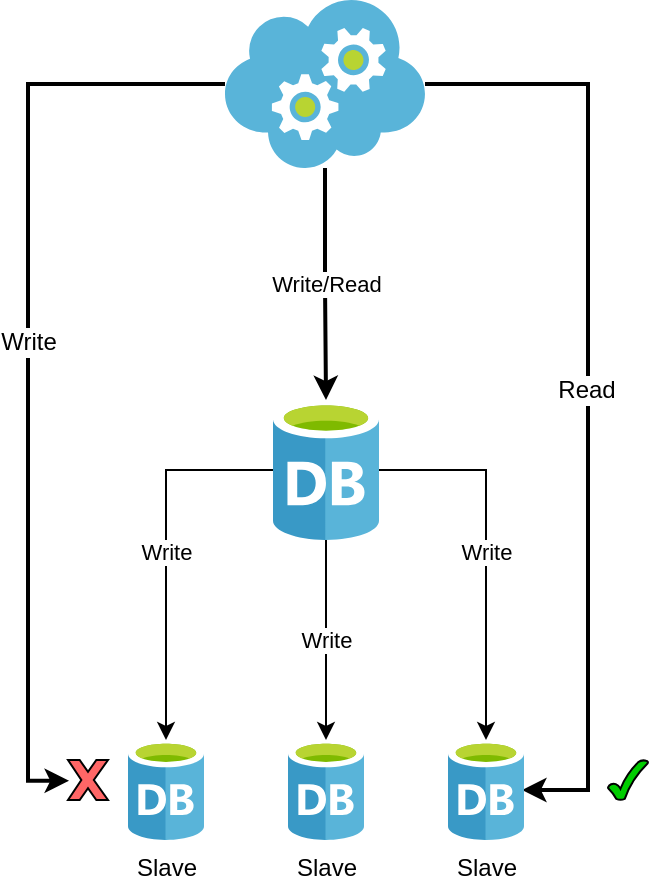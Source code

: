 <mxfile version="12.1.0" type="device" pages="1"><diagram id="Uoxa5DPPT6SW4B9BFxfq" name="Page-1"><mxGraphModel dx="1088" dy="839" grid="1" gridSize="10" guides="1" tooltips="1" connect="1" arrows="1" fold="1" page="1" pageScale="1" pageWidth="827" pageHeight="1169" math="0" shadow="0"><root><mxCell id="0"/><mxCell id="1" parent="0"/><mxCell id="h35R7EkW6NvEv8worW7L-26" style="edgeStyle=orthogonalEdgeStyle;rounded=0;orthogonalLoop=1;jettySize=auto;html=1;entryX=0.974;entryY=0.5;entryDx=0;entryDy=0;entryPerimeter=0;strokeWidth=2;fontColor=#000000;" edge="1" parent="1" source="h35R7EkW6NvEv8worW7L-10" target="h35R7EkW6NvEv8worW7L-4"><mxGeometry relative="1" as="geometry"><Array as="points"><mxPoint x="510" y="72"/><mxPoint x="510" y="425"/></Array></mxGeometry></mxCell><mxCell id="h35R7EkW6NvEv8worW7L-28" value="Read" style="text;html=1;resizable=0;points=[];align=center;verticalAlign=middle;labelBackgroundColor=#ffffff;fontColor=#000000;" vertex="1" connectable="0" parent="h35R7EkW6NvEv8worW7L-26"><mxGeometry x="0.003" y="-1" relative="1" as="geometry"><mxPoint as="offset"/></mxGeometry></mxCell><mxCell id="h35R7EkW6NvEv8worW7L-10" value="" style="aspect=fixed;html=1;points=[];align=center;image;fontSize=12;image=img/lib/mscae/Cloud_Services_Classic.svg;labelBackgroundColor=none;" vertex="1" parent="1"><mxGeometry x="328.5" y="30" width="100" height="84" as="geometry"/></mxCell><mxCell id="h35R7EkW6NvEv8worW7L-14" value="Write/Read" style="edgeStyle=orthogonalEdgeStyle;rounded=0;orthogonalLoop=1;jettySize=auto;html=1;fontColor=#000000;strokeWidth=2;" edge="1" parent="1" source="h35R7EkW6NvEv8worW7L-10" target="h35R7EkW6NvEv8worW7L-3"><mxGeometry relative="1" as="geometry"/></mxCell><mxCell id="h35R7EkW6NvEv8worW7L-8" value="Write" style="edgeStyle=orthogonalEdgeStyle;rounded=0;orthogonalLoop=1;jettySize=auto;html=1;" edge="1" parent="1" source="h35R7EkW6NvEv8worW7L-3" target="h35R7EkW6NvEv8worW7L-4"><mxGeometry relative="1" as="geometry"/></mxCell><mxCell id="h35R7EkW6NvEv8worW7L-1" value="Slave" style="aspect=fixed;html=1;points=[];align=center;image;fontSize=12;image=img/lib/mscae/Database_General.svg;" vertex="1" parent="1"><mxGeometry x="360" y="400" width="38" height="50" as="geometry"/></mxCell><mxCell id="h35R7EkW6NvEv8worW7L-7" value="Write" style="edgeStyle=orthogonalEdgeStyle;rounded=0;orthogonalLoop=1;jettySize=auto;html=1;" edge="1" parent="1" source="h35R7EkW6NvEv8worW7L-3" target="h35R7EkW6NvEv8worW7L-1"><mxGeometry relative="1" as="geometry"/></mxCell><mxCell id="h35R7EkW6NvEv8worW7L-3" value="" style="aspect=fixed;html=1;points=[];align=center;image;fontSize=12;image=img/lib/mscae/Database_General.svg;" vertex="1" parent="1"><mxGeometry x="352.5" y="230" width="53" height="70" as="geometry"/></mxCell><mxCell id="h35R7EkW6NvEv8worW7L-4" value="Slave" style="aspect=fixed;html=1;points=[];align=center;image;fontSize=12;image=img/lib/mscae/Database_General.svg;" vertex="1" parent="1"><mxGeometry x="440" y="400" width="38" height="50" as="geometry"/></mxCell><mxCell id="h35R7EkW6NvEv8worW7L-5" value="Slave" style="aspect=fixed;html=1;points=[];align=center;image;fontSize=12;image=img/lib/mscae/Database_General.svg;" vertex="1" parent="1"><mxGeometry x="280" y="400" width="38" height="50" as="geometry"/></mxCell><mxCell id="h35R7EkW6NvEv8worW7L-6" value="Write" style="edgeStyle=orthogonalEdgeStyle;rounded=0;orthogonalLoop=1;jettySize=auto;html=1;" edge="1" parent="1" source="h35R7EkW6NvEv8worW7L-3" target="h35R7EkW6NvEv8worW7L-5"><mxGeometry relative="1" as="geometry"/></mxCell><mxCell id="h35R7EkW6NvEv8worW7L-20" value="" style="verticalLabelPosition=bottom;verticalAlign=top;html=1;shape=mxgraph.basic.x;labelBackgroundColor=#66B2FF;fillColor=#FF6666;fontColor=#000000;" vertex="1" parent="1"><mxGeometry x="250" y="410" width="20" height="20" as="geometry"/></mxCell><mxCell id="h35R7EkW6NvEv8worW7L-21" style="edgeStyle=orthogonalEdgeStyle;rounded=0;orthogonalLoop=1;jettySize=auto;html=1;entryX=0.026;entryY=0.52;entryDx=0;entryDy=0;entryPerimeter=0;strokeWidth=2;fontColor=#000000;" edge="1" parent="1" source="h35R7EkW6NvEv8worW7L-10" target="h35R7EkW6NvEv8worW7L-20"><mxGeometry relative="1" as="geometry"><mxPoint x="328.5" y="72" as="sourcePoint"/><mxPoint x="281" y="426" as="targetPoint"/></mxGeometry></mxCell><mxCell id="h35R7EkW6NvEv8worW7L-22" value="Write" style="text;html=1;resizable=0;points=[];align=center;verticalAlign=middle;labelBackgroundColor=#ffffff;fontColor=#000000;" vertex="1" connectable="0" parent="h35R7EkW6NvEv8worW7L-21"><mxGeometry x="-0.033" relative="1" as="geometry"><mxPoint y="1" as="offset"/></mxGeometry></mxCell><mxCell id="h35R7EkW6NvEv8worW7L-27" value="" style="verticalLabelPosition=bottom;verticalAlign=top;html=1;shape=mxgraph.basic.tick;labelBackgroundColor=#66B2FF;fillColor=#00CC00;fontColor=#000000;" vertex="1" parent="1"><mxGeometry x="520" y="410" width="20" height="20" as="geometry"/></mxCell></root></mxGraphModel></diagram></mxfile>